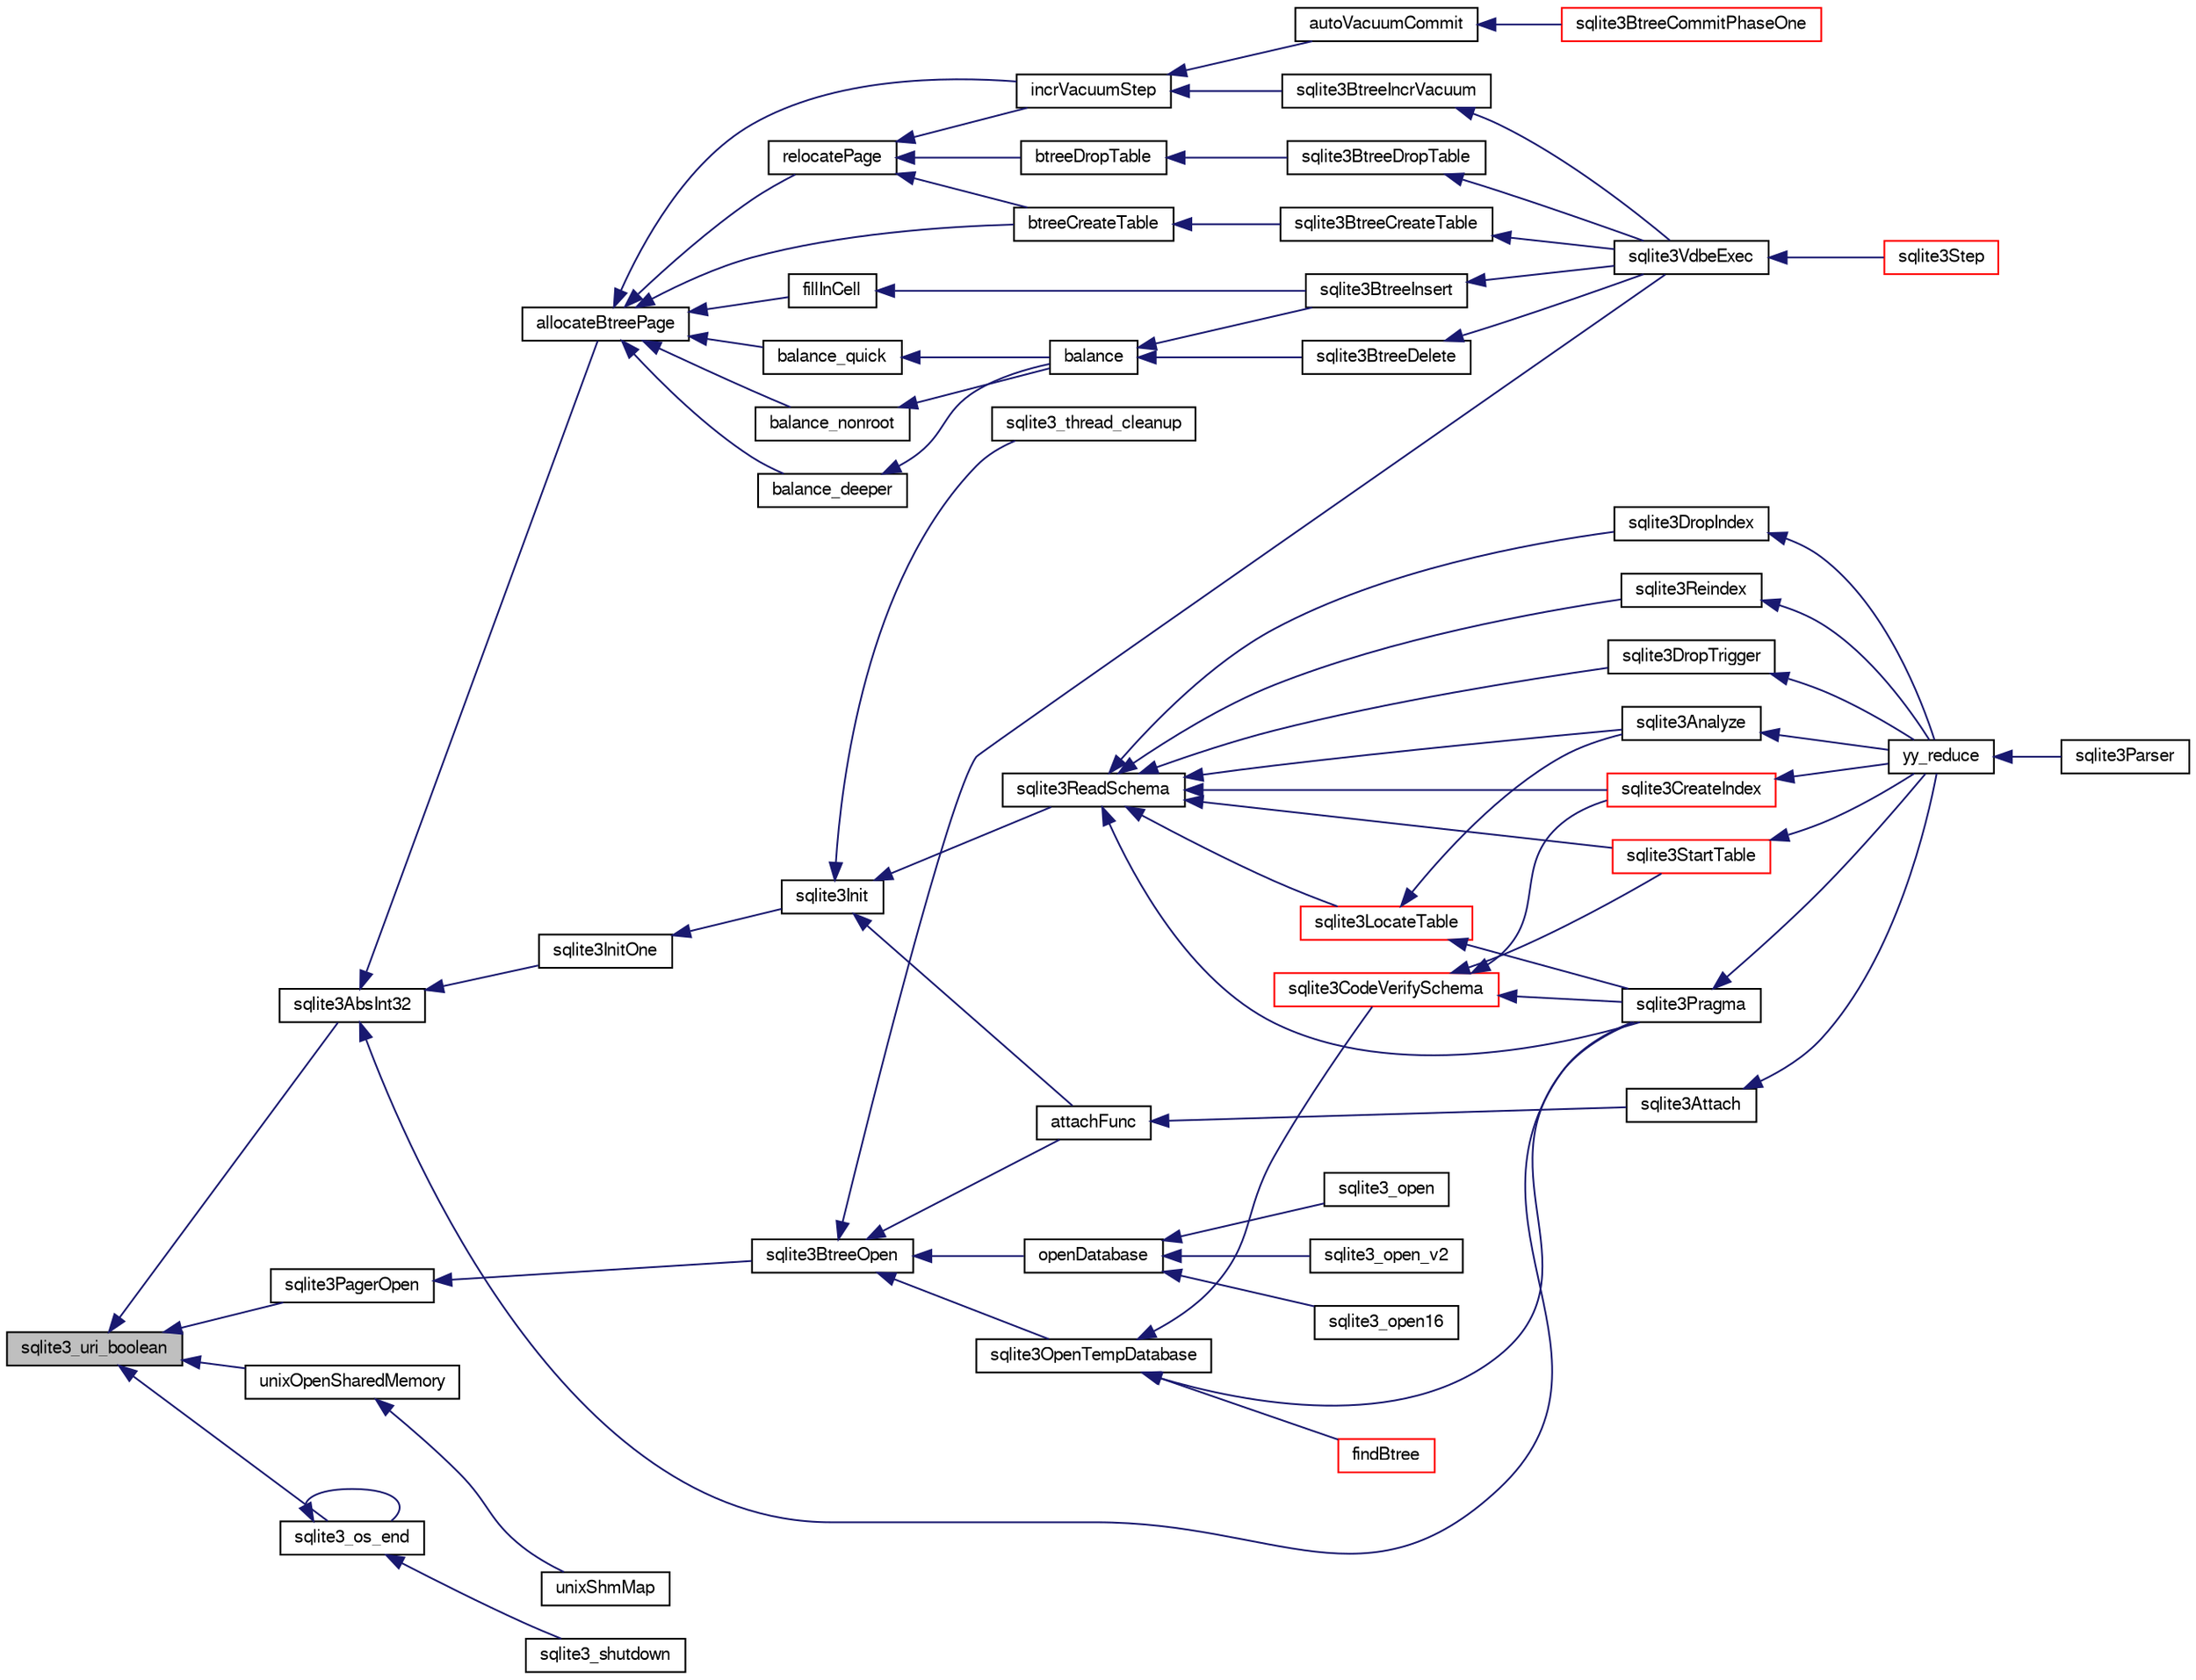 digraph "sqlite3_uri_boolean"
{
  edge [fontname="FreeSans",fontsize="10",labelfontname="FreeSans",labelfontsize="10"];
  node [fontname="FreeSans",fontsize="10",shape=record];
  rankdir="LR";
  Node87969 [label="sqlite3_uri_boolean",height=0.2,width=0.4,color="black", fillcolor="grey75", style="filled", fontcolor="black"];
  Node87969 -> Node87970 [dir="back",color="midnightblue",fontsize="10",style="solid",fontname="FreeSans"];
  Node87970 [label="sqlite3AbsInt32",height=0.2,width=0.4,color="black", fillcolor="white", style="filled",URL="$sqlite3_8c.html#a8fdd09f2c6e36df943b6b6092ac0dcbf"];
  Node87970 -> Node87971 [dir="back",color="midnightblue",fontsize="10",style="solid",fontname="FreeSans"];
  Node87971 [label="allocateBtreePage",height=0.2,width=0.4,color="black", fillcolor="white", style="filled",URL="$sqlite3_8c.html#ae84ce1103eabfe9455a6a59e6cec4a33"];
  Node87971 -> Node87972 [dir="back",color="midnightblue",fontsize="10",style="solid",fontname="FreeSans"];
  Node87972 [label="relocatePage",height=0.2,width=0.4,color="black", fillcolor="white", style="filled",URL="$sqlite3_8c.html#af8fb5934ff87b02845c89350c57fd2bc"];
  Node87972 -> Node87973 [dir="back",color="midnightblue",fontsize="10",style="solid",fontname="FreeSans"];
  Node87973 [label="incrVacuumStep",height=0.2,width=0.4,color="black", fillcolor="white", style="filled",URL="$sqlite3_8c.html#a68a85130a567f1700dc0907ec9227892"];
  Node87973 -> Node87974 [dir="back",color="midnightblue",fontsize="10",style="solid",fontname="FreeSans"];
  Node87974 [label="sqlite3BtreeIncrVacuum",height=0.2,width=0.4,color="black", fillcolor="white", style="filled",URL="$sqlite3_8c.html#a0b4c98acfd785fc6d5dc5c3237030318"];
  Node87974 -> Node87975 [dir="back",color="midnightblue",fontsize="10",style="solid",fontname="FreeSans"];
  Node87975 [label="sqlite3VdbeExec",height=0.2,width=0.4,color="black", fillcolor="white", style="filled",URL="$sqlite3_8c.html#a8ce40a614bdc56719c4d642b1e4dfb21"];
  Node87975 -> Node87976 [dir="back",color="midnightblue",fontsize="10",style="solid",fontname="FreeSans"];
  Node87976 [label="sqlite3Step",height=0.2,width=0.4,color="red", fillcolor="white", style="filled",URL="$sqlite3_8c.html#a3f2872e873e2758a4beedad1d5113554"];
  Node87973 -> Node88236 [dir="back",color="midnightblue",fontsize="10",style="solid",fontname="FreeSans"];
  Node88236 [label="autoVacuumCommit",height=0.2,width=0.4,color="black", fillcolor="white", style="filled",URL="$sqlite3_8c.html#a809d22c6311135ae3048adf41febaef0"];
  Node88236 -> Node88237 [dir="back",color="midnightblue",fontsize="10",style="solid",fontname="FreeSans"];
  Node88237 [label="sqlite3BtreeCommitPhaseOne",height=0.2,width=0.4,color="red", fillcolor="white", style="filled",URL="$sqlite3_8c.html#ae266cba101e64ad99a166f237532e262"];
  Node87972 -> Node88240 [dir="back",color="midnightblue",fontsize="10",style="solid",fontname="FreeSans"];
  Node88240 [label="btreeCreateTable",height=0.2,width=0.4,color="black", fillcolor="white", style="filled",URL="$sqlite3_8c.html#a48e09eaac366a6b585edd02553872954"];
  Node88240 -> Node88241 [dir="back",color="midnightblue",fontsize="10",style="solid",fontname="FreeSans"];
  Node88241 [label="sqlite3BtreeCreateTable",height=0.2,width=0.4,color="black", fillcolor="white", style="filled",URL="$sqlite3_8c.html#a1a9ef91a0faff12254ec3f58cade3291"];
  Node88241 -> Node87975 [dir="back",color="midnightblue",fontsize="10",style="solid",fontname="FreeSans"];
  Node87972 -> Node88242 [dir="back",color="midnightblue",fontsize="10",style="solid",fontname="FreeSans"];
  Node88242 [label="btreeDropTable",height=0.2,width=0.4,color="black", fillcolor="white", style="filled",URL="$sqlite3_8c.html#abba4061ea34842db278e91f537d2c2ff"];
  Node88242 -> Node88243 [dir="back",color="midnightblue",fontsize="10",style="solid",fontname="FreeSans"];
  Node88243 [label="sqlite3BtreeDropTable",height=0.2,width=0.4,color="black", fillcolor="white", style="filled",URL="$sqlite3_8c.html#a7b9a218bc08d8acfc94b74ea5c47eaa8"];
  Node88243 -> Node87975 [dir="back",color="midnightblue",fontsize="10",style="solid",fontname="FreeSans"];
  Node87971 -> Node87973 [dir="back",color="midnightblue",fontsize="10",style="solid",fontname="FreeSans"];
  Node87971 -> Node88244 [dir="back",color="midnightblue",fontsize="10",style="solid",fontname="FreeSans"];
  Node88244 [label="fillInCell",height=0.2,width=0.4,color="black", fillcolor="white", style="filled",URL="$sqlite3_8c.html#ab66a77004cf93954f2aae7e52a4e51a7"];
  Node88244 -> Node88245 [dir="back",color="midnightblue",fontsize="10",style="solid",fontname="FreeSans"];
  Node88245 [label="sqlite3BtreeInsert",height=0.2,width=0.4,color="black", fillcolor="white", style="filled",URL="$sqlite3_8c.html#aa6c6b68ed28d38984e5fa329794d7f02"];
  Node88245 -> Node87975 [dir="back",color="midnightblue",fontsize="10",style="solid",fontname="FreeSans"];
  Node87971 -> Node88246 [dir="back",color="midnightblue",fontsize="10",style="solid",fontname="FreeSans"];
  Node88246 [label="balance_quick",height=0.2,width=0.4,color="black", fillcolor="white", style="filled",URL="$sqlite3_8c.html#a92f1869a02b8b9196e5ea7ed2e61c328"];
  Node88246 -> Node88247 [dir="back",color="midnightblue",fontsize="10",style="solid",fontname="FreeSans"];
  Node88247 [label="balance",height=0.2,width=0.4,color="black", fillcolor="white", style="filled",URL="$sqlite3_8c.html#a173f7c872fb68ccd3a20440d640b66c7"];
  Node88247 -> Node88245 [dir="back",color="midnightblue",fontsize="10",style="solid",fontname="FreeSans"];
  Node88247 -> Node88248 [dir="back",color="midnightblue",fontsize="10",style="solid",fontname="FreeSans"];
  Node88248 [label="sqlite3BtreeDelete",height=0.2,width=0.4,color="black", fillcolor="white", style="filled",URL="$sqlite3_8c.html#a65c40cd7ec987dbd25392a180f388fe7"];
  Node88248 -> Node87975 [dir="back",color="midnightblue",fontsize="10",style="solid",fontname="FreeSans"];
  Node87971 -> Node88249 [dir="back",color="midnightblue",fontsize="10",style="solid",fontname="FreeSans"];
  Node88249 [label="balance_nonroot",height=0.2,width=0.4,color="black", fillcolor="white", style="filled",URL="$sqlite3_8c.html#a513ba5c0beb3462a4b60064469f1539d"];
  Node88249 -> Node88247 [dir="back",color="midnightblue",fontsize="10",style="solid",fontname="FreeSans"];
  Node87971 -> Node88250 [dir="back",color="midnightblue",fontsize="10",style="solid",fontname="FreeSans"];
  Node88250 [label="balance_deeper",height=0.2,width=0.4,color="black", fillcolor="white", style="filled",URL="$sqlite3_8c.html#af8eafba12a6ebc987cf6ae89f4cce1a8"];
  Node88250 -> Node88247 [dir="back",color="midnightblue",fontsize="10",style="solid",fontname="FreeSans"];
  Node87971 -> Node88240 [dir="back",color="midnightblue",fontsize="10",style="solid",fontname="FreeSans"];
  Node87970 -> Node88053 [dir="back",color="midnightblue",fontsize="10",style="solid",fontname="FreeSans"];
  Node88053 [label="sqlite3Pragma",height=0.2,width=0.4,color="black", fillcolor="white", style="filled",URL="$sqlite3_8c.html#a111391370f58f8e6a6eca51fd34d62ed"];
  Node88053 -> Node88005 [dir="back",color="midnightblue",fontsize="10",style="solid",fontname="FreeSans"];
  Node88005 [label="yy_reduce",height=0.2,width=0.4,color="black", fillcolor="white", style="filled",URL="$sqlite3_8c.html#a7c419a9b25711c666a9a2449ef377f14"];
  Node88005 -> Node88006 [dir="back",color="midnightblue",fontsize="10",style="solid",fontname="FreeSans"];
  Node88006 [label="sqlite3Parser",height=0.2,width=0.4,color="black", fillcolor="white", style="filled",URL="$sqlite3_8c.html#a0327d71a5fabe0b6a343d78a2602e72a"];
  Node87970 -> Node88001 [dir="back",color="midnightblue",fontsize="10",style="solid",fontname="FreeSans"];
  Node88001 [label="sqlite3InitOne",height=0.2,width=0.4,color="black", fillcolor="white", style="filled",URL="$sqlite3_8c.html#ac4318b25df65269906b0379251fe9b85"];
  Node88001 -> Node88002 [dir="back",color="midnightblue",fontsize="10",style="solid",fontname="FreeSans"];
  Node88002 [label="sqlite3Init",height=0.2,width=0.4,color="black", fillcolor="white", style="filled",URL="$sqlite3_8c.html#aed74e3dc765631a833f522f425ff5a48"];
  Node88002 -> Node88003 [dir="back",color="midnightblue",fontsize="10",style="solid",fontname="FreeSans"];
  Node88003 [label="attachFunc",height=0.2,width=0.4,color="black", fillcolor="white", style="filled",URL="$sqlite3_8c.html#a69cb751a7da501b9a0aa37e0d7c3eaf7"];
  Node88003 -> Node88004 [dir="back",color="midnightblue",fontsize="10",style="solid",fontname="FreeSans"];
  Node88004 [label="sqlite3Attach",height=0.2,width=0.4,color="black", fillcolor="white", style="filled",URL="$sqlite3_8c.html#ae0907fe0b43cc1b4c7e6a16213e8546f"];
  Node88004 -> Node88005 [dir="back",color="midnightblue",fontsize="10",style="solid",fontname="FreeSans"];
  Node88002 -> Node88007 [dir="back",color="midnightblue",fontsize="10",style="solid",fontname="FreeSans"];
  Node88007 [label="sqlite3ReadSchema",height=0.2,width=0.4,color="black", fillcolor="white", style="filled",URL="$sqlite3_8c.html#ac41a97f30334f7d35b2b5713097eca90"];
  Node88007 -> Node88008 [dir="back",color="midnightblue",fontsize="10",style="solid",fontname="FreeSans"];
  Node88008 [label="sqlite3Analyze",height=0.2,width=0.4,color="black", fillcolor="white", style="filled",URL="$sqlite3_8c.html#ac696deb1ccaae3fa855cfbd0bfd4d048"];
  Node88008 -> Node88005 [dir="back",color="midnightblue",fontsize="10",style="solid",fontname="FreeSans"];
  Node88007 -> Node88009 [dir="back",color="midnightblue",fontsize="10",style="solid",fontname="FreeSans"];
  Node88009 [label="sqlite3LocateTable",height=0.2,width=0.4,color="red", fillcolor="white", style="filled",URL="$sqlite3_8c.html#adfeea5b18971250d4ff7f5a44e134d75"];
  Node88009 -> Node88008 [dir="back",color="midnightblue",fontsize="10",style="solid",fontname="FreeSans"];
  Node88009 -> Node88053 [dir="back",color="midnightblue",fontsize="10",style="solid",fontname="FreeSans"];
  Node88007 -> Node88097 [dir="back",color="midnightblue",fontsize="10",style="solid",fontname="FreeSans"];
  Node88097 [label="sqlite3StartTable",height=0.2,width=0.4,color="red", fillcolor="white", style="filled",URL="$sqlite3_8c.html#af49b4395f39d9078a0dda2484c183012"];
  Node88097 -> Node88005 [dir="back",color="midnightblue",fontsize="10",style="solid",fontname="FreeSans"];
  Node88007 -> Node88014 [dir="back",color="midnightblue",fontsize="10",style="solid",fontname="FreeSans"];
  Node88014 [label="sqlite3CreateIndex",height=0.2,width=0.4,color="red", fillcolor="white", style="filled",URL="$sqlite3_8c.html#a8dbe5e590ab6c58a8c45f34f7c81e825"];
  Node88014 -> Node88005 [dir="back",color="midnightblue",fontsize="10",style="solid",fontname="FreeSans"];
  Node88007 -> Node88099 [dir="back",color="midnightblue",fontsize="10",style="solid",fontname="FreeSans"];
  Node88099 [label="sqlite3DropIndex",height=0.2,width=0.4,color="black", fillcolor="white", style="filled",URL="$sqlite3_8c.html#a3ffd2536f34a0cf6d427710b06b71e83"];
  Node88099 -> Node88005 [dir="back",color="midnightblue",fontsize="10",style="solid",fontname="FreeSans"];
  Node88007 -> Node88067 [dir="back",color="midnightblue",fontsize="10",style="solid",fontname="FreeSans"];
  Node88067 [label="sqlite3Reindex",height=0.2,width=0.4,color="black", fillcolor="white", style="filled",URL="$sqlite3_8c.html#abd189e31189391e1ef114b413ff4abbf"];
  Node88067 -> Node88005 [dir="back",color="midnightblue",fontsize="10",style="solid",fontname="FreeSans"];
  Node88007 -> Node88053 [dir="back",color="midnightblue",fontsize="10",style="solid",fontname="FreeSans"];
  Node88007 -> Node88100 [dir="back",color="midnightblue",fontsize="10",style="solid",fontname="FreeSans"];
  Node88100 [label="sqlite3DropTrigger",height=0.2,width=0.4,color="black", fillcolor="white", style="filled",URL="$sqlite3_8c.html#affdf1dd65e331b06feaef6ff8636305f"];
  Node88100 -> Node88005 [dir="back",color="midnightblue",fontsize="10",style="solid",fontname="FreeSans"];
  Node88002 -> Node88101 [dir="back",color="midnightblue",fontsize="10",style="solid",fontname="FreeSans"];
  Node88101 [label="sqlite3_thread_cleanup",height=0.2,width=0.4,color="black", fillcolor="white", style="filled",URL="$sqlite3_8h.html#a34980c829db84f02e1a1599063469f06"];
  Node87969 -> Node88251 [dir="back",color="midnightblue",fontsize="10",style="solid",fontname="FreeSans"];
  Node88251 [label="unixOpenSharedMemory",height=0.2,width=0.4,color="black", fillcolor="white", style="filled",URL="$sqlite3_8c.html#a30775afa2e08ca6ddc7853326afed7c7"];
  Node88251 -> Node88252 [dir="back",color="midnightblue",fontsize="10",style="solid",fontname="FreeSans"];
  Node88252 [label="unixShmMap",height=0.2,width=0.4,color="black", fillcolor="white", style="filled",URL="$sqlite3_8c.html#aeaa77f0ab08a4f4ee5f86e8c9727e974"];
  Node87969 -> Node88253 [dir="back",color="midnightblue",fontsize="10",style="solid",fontname="FreeSans"];
  Node88253 [label="sqlite3_os_end",height=0.2,width=0.4,color="black", fillcolor="white", style="filled",URL="$sqlite3_8h.html#a2288c95881ecca13d994e42b6a958906"];
  Node88253 -> Node88253 [dir="back",color="midnightblue",fontsize="10",style="solid",fontname="FreeSans"];
  Node88253 -> Node88254 [dir="back",color="midnightblue",fontsize="10",style="solid",fontname="FreeSans"];
  Node88254 [label="sqlite3_shutdown",height=0.2,width=0.4,color="black", fillcolor="white", style="filled",URL="$sqlite3_8h.html#aeaf9947fe863ba3d3aca061475e3af2e"];
  Node87969 -> Node88255 [dir="back",color="midnightblue",fontsize="10",style="solid",fontname="FreeSans"];
  Node88255 [label="sqlite3PagerOpen",height=0.2,width=0.4,color="black", fillcolor="white", style="filled",URL="$sqlite3_8c.html#a5b4a74e8a1754922c482b7af19b30611"];
  Node88255 -> Node88256 [dir="back",color="midnightblue",fontsize="10",style="solid",fontname="FreeSans"];
  Node88256 [label="sqlite3BtreeOpen",height=0.2,width=0.4,color="black", fillcolor="white", style="filled",URL="$sqlite3_8c.html#a13dcb44dc34af6ce9d38de9c5aa975f9"];
  Node88256 -> Node87975 [dir="back",color="midnightblue",fontsize="10",style="solid",fontname="FreeSans"];
  Node88256 -> Node88003 [dir="back",color="midnightblue",fontsize="10",style="solid",fontname="FreeSans"];
  Node88256 -> Node88257 [dir="back",color="midnightblue",fontsize="10",style="solid",fontname="FreeSans"];
  Node88257 [label="sqlite3OpenTempDatabase",height=0.2,width=0.4,color="black", fillcolor="white", style="filled",URL="$sqlite3_8c.html#aaf3088380b731428b72d3b5777f93755"];
  Node88257 -> Node88180 [dir="back",color="midnightblue",fontsize="10",style="solid",fontname="FreeSans"];
  Node88180 [label="findBtree",height=0.2,width=0.4,color="red", fillcolor="white", style="filled",URL="$sqlite3_8c.html#ab4ee5743b77efd7f8832bf0b9315f973"];
  Node88257 -> Node88258 [dir="back",color="midnightblue",fontsize="10",style="solid",fontname="FreeSans"];
  Node88258 [label="sqlite3CodeVerifySchema",height=0.2,width=0.4,color="red", fillcolor="white", style="filled",URL="$sqlite3_8c.html#ad9d8708d96f8416ec59ebf41c57000f9"];
  Node88258 -> Node88097 [dir="back",color="midnightblue",fontsize="10",style="solid",fontname="FreeSans"];
  Node88258 -> Node88014 [dir="back",color="midnightblue",fontsize="10",style="solid",fontname="FreeSans"];
  Node88258 -> Node88053 [dir="back",color="midnightblue",fontsize="10",style="solid",fontname="FreeSans"];
  Node88257 -> Node88053 [dir="back",color="midnightblue",fontsize="10",style="solid",fontname="FreeSans"];
  Node88256 -> Node88210 [dir="back",color="midnightblue",fontsize="10",style="solid",fontname="FreeSans"];
  Node88210 [label="openDatabase",height=0.2,width=0.4,color="black", fillcolor="white", style="filled",URL="$sqlite3_8c.html#a6a9c3bc3a64234e863413f41db473758"];
  Node88210 -> Node88211 [dir="back",color="midnightblue",fontsize="10",style="solid",fontname="FreeSans"];
  Node88211 [label="sqlite3_open",height=0.2,width=0.4,color="black", fillcolor="white", style="filled",URL="$sqlite3_8h.html#a97ba966ed1acc38409786258268f5f71"];
  Node88210 -> Node88212 [dir="back",color="midnightblue",fontsize="10",style="solid",fontname="FreeSans"];
  Node88212 [label="sqlite3_open_v2",height=0.2,width=0.4,color="black", fillcolor="white", style="filled",URL="$sqlite3_8h.html#a140fe275b6975dc867cea50a65a217c4"];
  Node88210 -> Node88213 [dir="back",color="midnightblue",fontsize="10",style="solid",fontname="FreeSans"];
  Node88213 [label="sqlite3_open16",height=0.2,width=0.4,color="black", fillcolor="white", style="filled",URL="$sqlite3_8h.html#adbc401bb96713f32e553db32f6f3ca33"];
}
